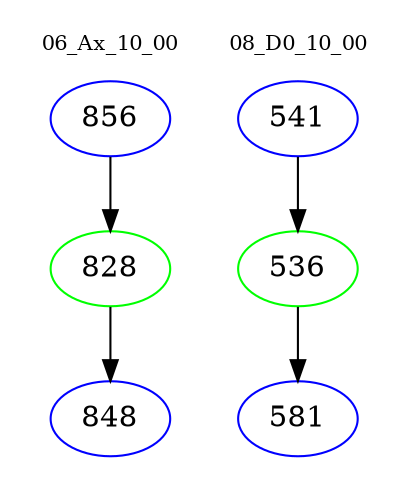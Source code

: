 digraph{
subgraph cluster_0 {
color = white
label = "06_Ax_10_00";
fontsize=10;
T0_856 [label="856", color="blue"]
T0_856 -> T0_828 [color="black"]
T0_828 [label="828", color="green"]
T0_828 -> T0_848 [color="black"]
T0_848 [label="848", color="blue"]
}
subgraph cluster_1 {
color = white
label = "08_D0_10_00";
fontsize=10;
T1_541 [label="541", color="blue"]
T1_541 -> T1_536 [color="black"]
T1_536 [label="536", color="green"]
T1_536 -> T1_581 [color="black"]
T1_581 [label="581", color="blue"]
}
}
